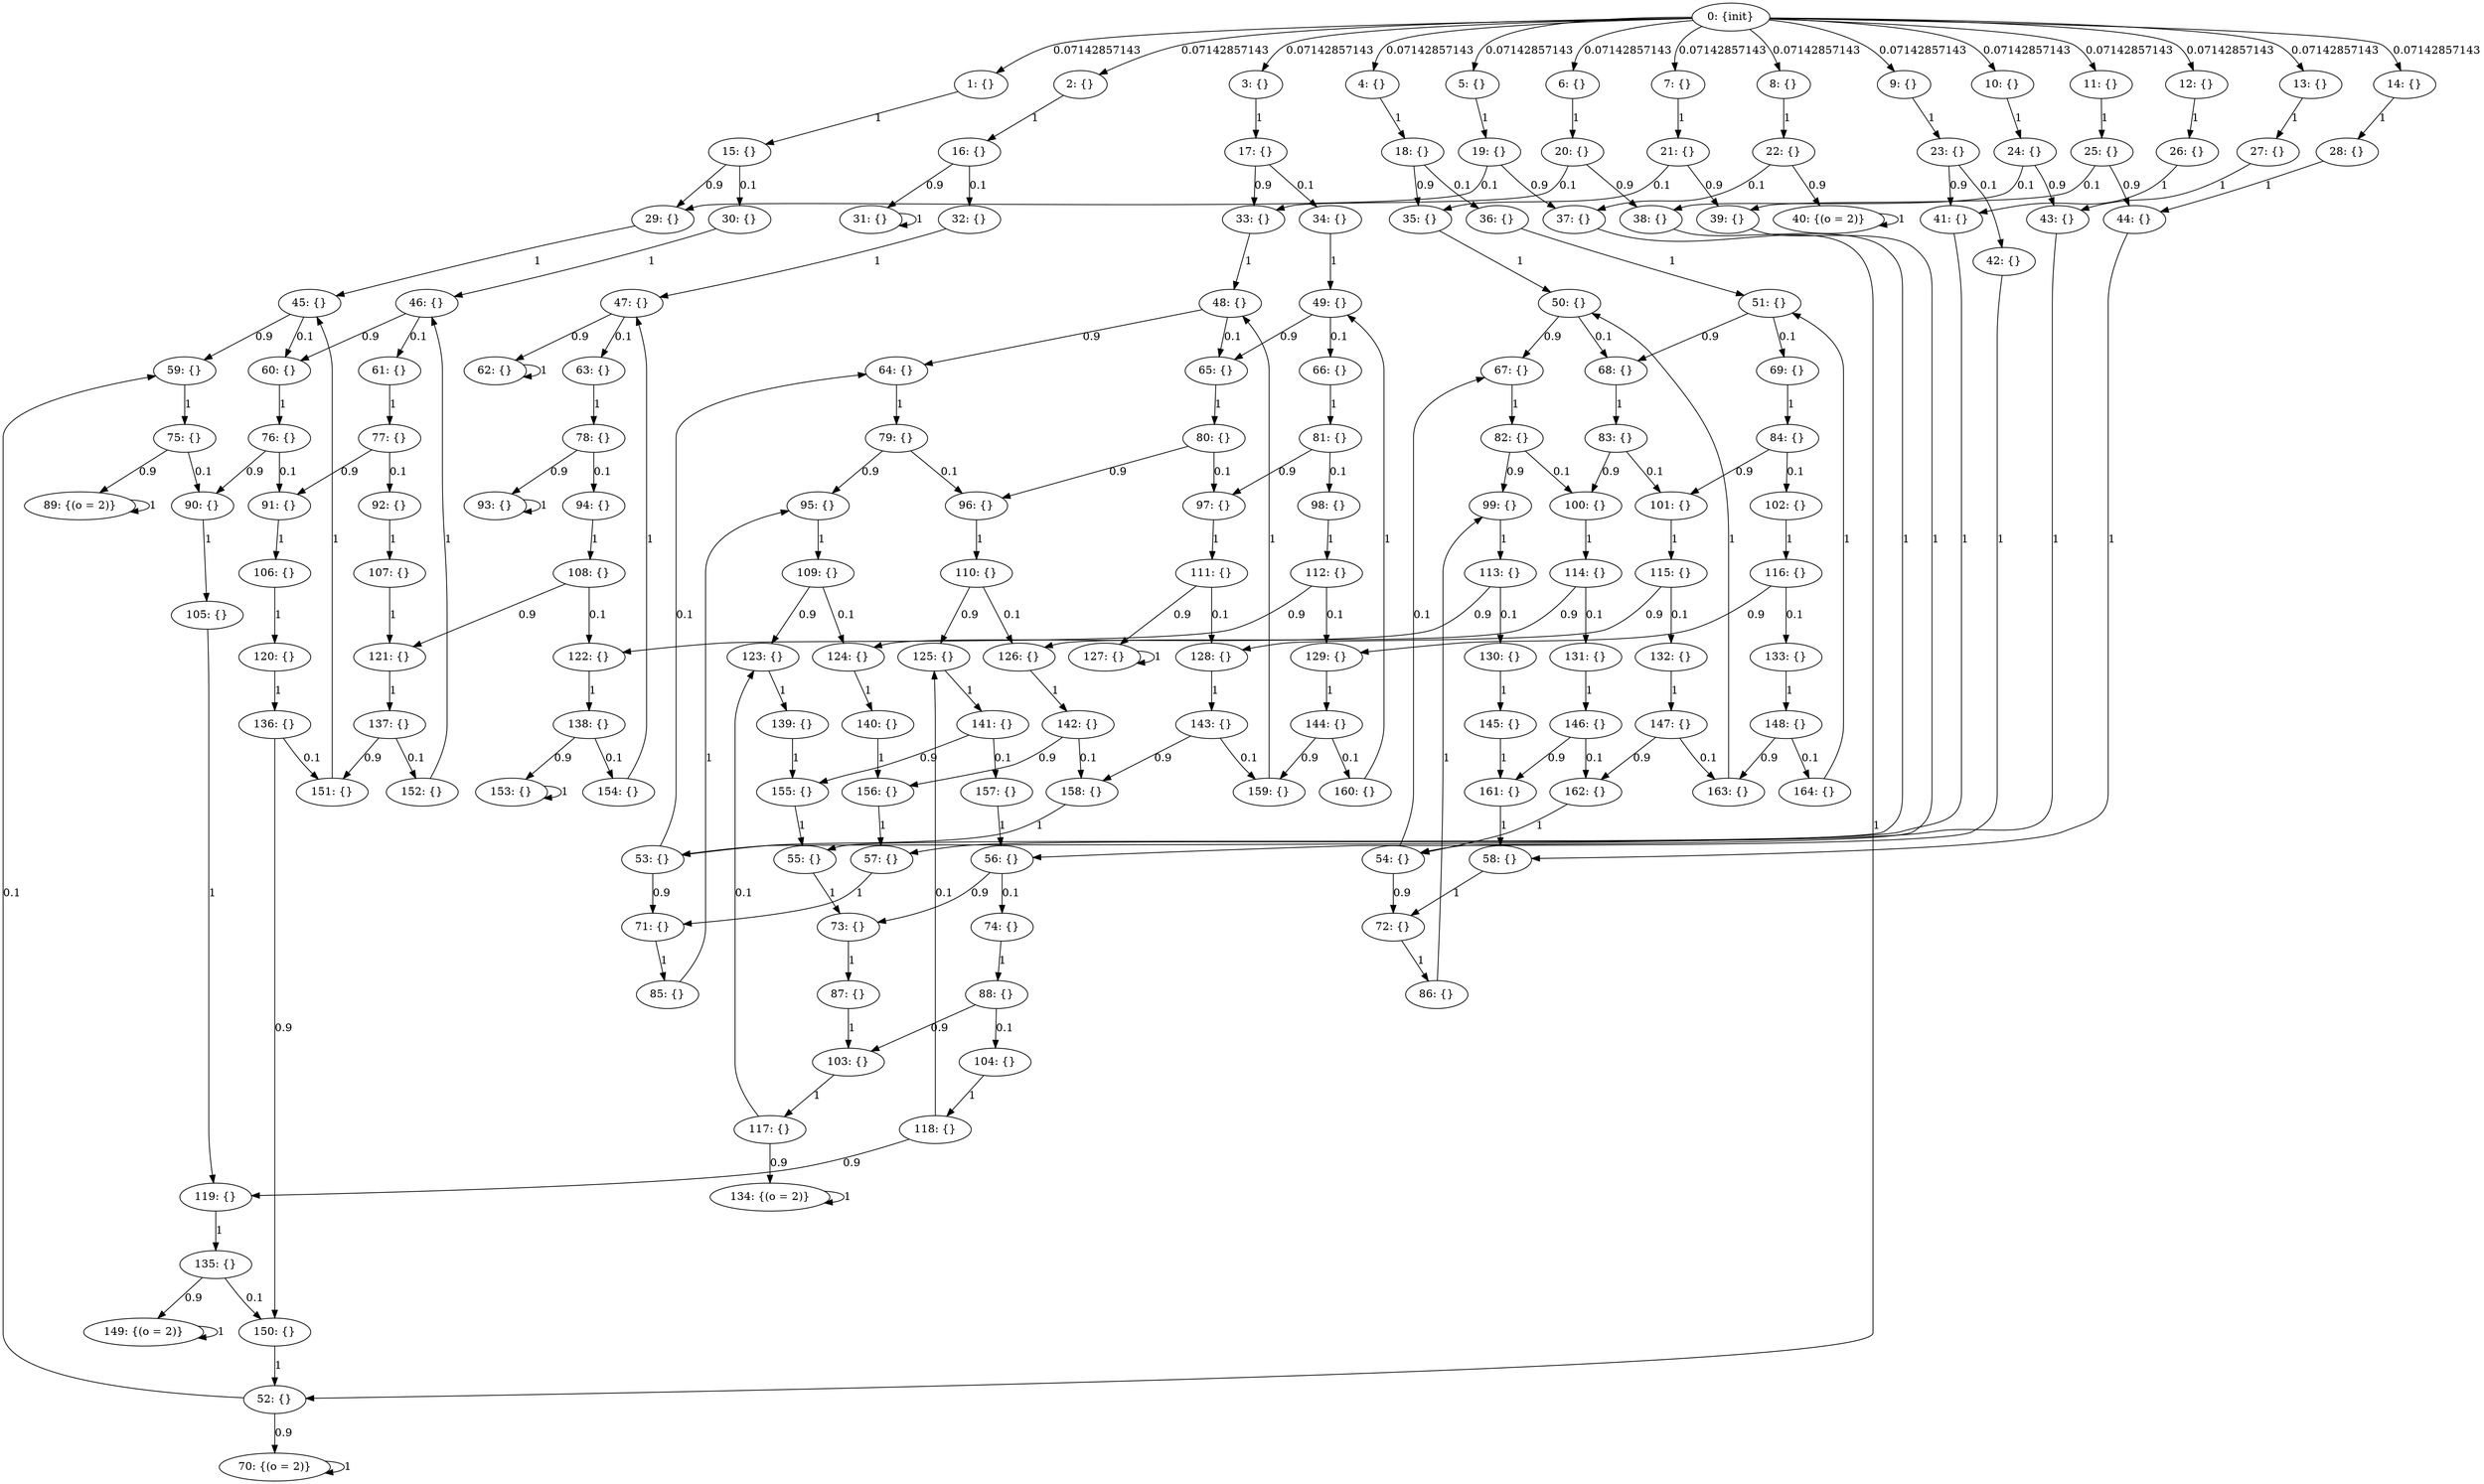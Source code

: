 digraph model {
	0 [ label = "0: {init}" ];
	1 [ label = "1: {}" ];
	2 [ label = "2: {}" ];
	3 [ label = "3: {}" ];
	4 [ label = "4: {}" ];
	5 [ label = "5: {}" ];
	6 [ label = "6: {}" ];
	7 [ label = "7: {}" ];
	8 [ label = "8: {}" ];
	9 [ label = "9: {}" ];
	10 [ label = "10: {}" ];
	11 [ label = "11: {}" ];
	12 [ label = "12: {}" ];
	13 [ label = "13: {}" ];
	14 [ label = "14: {}" ];
	15 [ label = "15: {}" ];
	16 [ label = "16: {}" ];
	17 [ label = "17: {}" ];
	18 [ label = "18: {}" ];
	19 [ label = "19: {}" ];
	20 [ label = "20: {}" ];
	21 [ label = "21: {}" ];
	22 [ label = "22: {}" ];
	23 [ label = "23: {}" ];
	24 [ label = "24: {}" ];
	25 [ label = "25: {}" ];
	26 [ label = "26: {}" ];
	27 [ label = "27: {}" ];
	28 [ label = "28: {}" ];
	29 [ label = "29: {}" ];
	30 [ label = "30: {}" ];
	31 [ label = "31: {}" ];
	32 [ label = "32: {}" ];
	33 [ label = "33: {}" ];
	34 [ label = "34: {}" ];
	35 [ label = "35: {}" ];
	36 [ label = "36: {}" ];
	37 [ label = "37: {}" ];
	38 [ label = "38: {}" ];
	39 [ label = "39: {}" ];
	40 [ label = "40: {(o = 2)}" ];
	41 [ label = "41: {}" ];
	42 [ label = "42: {}" ];
	43 [ label = "43: {}" ];
	44 [ label = "44: {}" ];
	45 [ label = "45: {}" ];
	46 [ label = "46: {}" ];
	47 [ label = "47: {}" ];
	48 [ label = "48: {}" ];
	49 [ label = "49: {}" ];
	50 [ label = "50: {}" ];
	51 [ label = "51: {}" ];
	52 [ label = "52: {}" ];
	53 [ label = "53: {}" ];
	54 [ label = "54: {}" ];
	55 [ label = "55: {}" ];
	56 [ label = "56: {}" ];
	57 [ label = "57: {}" ];
	58 [ label = "58: {}" ];
	59 [ label = "59: {}" ];
	60 [ label = "60: {}" ];
	61 [ label = "61: {}" ];
	62 [ label = "62: {}" ];
	63 [ label = "63: {}" ];
	64 [ label = "64: {}" ];
	65 [ label = "65: {}" ];
	66 [ label = "66: {}" ];
	67 [ label = "67: {}" ];
	68 [ label = "68: {}" ];
	69 [ label = "69: {}" ];
	70 [ label = "70: {(o = 2)}" ];
	71 [ label = "71: {}" ];
	72 [ label = "72: {}" ];
	73 [ label = "73: {}" ];
	74 [ label = "74: {}" ];
	75 [ label = "75: {}" ];
	76 [ label = "76: {}" ];
	77 [ label = "77: {}" ];
	78 [ label = "78: {}" ];
	79 [ label = "79: {}" ];
	80 [ label = "80: {}" ];
	81 [ label = "81: {}" ];
	82 [ label = "82: {}" ];
	83 [ label = "83: {}" ];
	84 [ label = "84: {}" ];
	85 [ label = "85: {}" ];
	86 [ label = "86: {}" ];
	87 [ label = "87: {}" ];
	88 [ label = "88: {}" ];
	89 [ label = "89: {(o = 2)}" ];
	90 [ label = "90: {}" ];
	91 [ label = "91: {}" ];
	92 [ label = "92: {}" ];
	93 [ label = "93: {}" ];
	94 [ label = "94: {}" ];
	95 [ label = "95: {}" ];
	96 [ label = "96: {}" ];
	97 [ label = "97: {}" ];
	98 [ label = "98: {}" ];
	99 [ label = "99: {}" ];
	100 [ label = "100: {}" ];
	101 [ label = "101: {}" ];
	102 [ label = "102: {}" ];
	103 [ label = "103: {}" ];
	104 [ label = "104: {}" ];
	105 [ label = "105: {}" ];
	106 [ label = "106: {}" ];
	107 [ label = "107: {}" ];
	108 [ label = "108: {}" ];
	109 [ label = "109: {}" ];
	110 [ label = "110: {}" ];
	111 [ label = "111: {}" ];
	112 [ label = "112: {}" ];
	113 [ label = "113: {}" ];
	114 [ label = "114: {}" ];
	115 [ label = "115: {}" ];
	116 [ label = "116: {}" ];
	117 [ label = "117: {}" ];
	118 [ label = "118: {}" ];
	119 [ label = "119: {}" ];
	120 [ label = "120: {}" ];
	121 [ label = "121: {}" ];
	122 [ label = "122: {}" ];
	123 [ label = "123: {}" ];
	124 [ label = "124: {}" ];
	125 [ label = "125: {}" ];
	126 [ label = "126: {}" ];
	127 [ label = "127: {}" ];
	128 [ label = "128: {}" ];
	129 [ label = "129: {}" ];
	130 [ label = "130: {}" ];
	131 [ label = "131: {}" ];
	132 [ label = "132: {}" ];
	133 [ label = "133: {}" ];
	134 [ label = "134: {(o = 2)}" ];
	135 [ label = "135: {}" ];
	136 [ label = "136: {}" ];
	137 [ label = "137: {}" ];
	138 [ label = "138: {}" ];
	139 [ label = "139: {}" ];
	140 [ label = "140: {}" ];
	141 [ label = "141: {}" ];
	142 [ label = "142: {}" ];
	143 [ label = "143: {}" ];
	144 [ label = "144: {}" ];
	145 [ label = "145: {}" ];
	146 [ label = "146: {}" ];
	147 [ label = "147: {}" ];
	148 [ label = "148: {}" ];
	149 [ label = "149: {(o = 2)}" ];
	150 [ label = "150: {}" ];
	151 [ label = "151: {}" ];
	152 [ label = "152: {}" ];
	153 [ label = "153: {}" ];
	154 [ label = "154: {}" ];
	155 [ label = "155: {}" ];
	156 [ label = "156: {}" ];
	157 [ label = "157: {}" ];
	158 [ label = "158: {}" ];
	159 [ label = "159: {}" ];
	160 [ label = "160: {}" ];
	161 [ label = "161: {}" ];
	162 [ label = "162: {}" ];
	163 [ label = "163: {}" ];
	164 [ label = "164: {}" ];
	0 -> 1 [ label= "0.07142857143" ];
	0 -> 2 [ label= "0.07142857143" ];
	0 -> 3 [ label= "0.07142857143" ];
	0 -> 4 [ label= "0.07142857143" ];
	0 -> 5 [ label= "0.07142857143" ];
	0 -> 6 [ label= "0.07142857143" ];
	0 -> 7 [ label= "0.07142857143" ];
	0 -> 8 [ label= "0.07142857143" ];
	0 -> 9 [ label= "0.07142857143" ];
	0 -> 10 [ label= "0.07142857143" ];
	0 -> 11 [ label= "0.07142857143" ];
	0 -> 12 [ label= "0.07142857143" ];
	0 -> 13 [ label= "0.07142857143" ];
	0 -> 14 [ label= "0.07142857143" ];
	1 -> 15 [ label= "1" ];
	2 -> 16 [ label= "1" ];
	3 -> 17 [ label= "1" ];
	4 -> 18 [ label= "1" ];
	5 -> 19 [ label= "1" ];
	6 -> 20 [ label= "1" ];
	7 -> 21 [ label= "1" ];
	8 -> 22 [ label= "1" ];
	9 -> 23 [ label= "1" ];
	10 -> 24 [ label= "1" ];
	11 -> 25 [ label= "1" ];
	12 -> 26 [ label= "1" ];
	13 -> 27 [ label= "1" ];
	14 -> 28 [ label= "1" ];
	15 -> 29 [ label= "0.9" ];
	15 -> 30 [ label= "0.1" ];
	16 -> 31 [ label= "0.9" ];
	16 -> 32 [ label= "0.1" ];
	17 -> 33 [ label= "0.9" ];
	17 -> 34 [ label= "0.1" ];
	18 -> 35 [ label= "0.9" ];
	18 -> 36 [ label= "0.1" ];
	19 -> 29 [ label= "0.1" ];
	19 -> 37 [ label= "0.9" ];
	20 -> 33 [ label= "0.1" ];
	20 -> 38 [ label= "0.9" ];
	21 -> 35 [ label= "0.1" ];
	21 -> 39 [ label= "0.9" ];
	22 -> 37 [ label= "0.1" ];
	22 -> 40 [ label= "0.9" ];
	23 -> 41 [ label= "0.9" ];
	23 -> 42 [ label= "0.1" ];
	24 -> 38 [ label= "0.1" ];
	24 -> 43 [ label= "0.9" ];
	25 -> 39 [ label= "0.1" ];
	25 -> 44 [ label= "0.9" ];
	26 -> 41 [ label= "1" ];
	27 -> 43 [ label= "1" ];
	28 -> 44 [ label= "1" ];
	29 -> 45 [ label= "1" ];
	30 -> 46 [ label= "1" ];
	31 -> 31 [ label= "1" ];
	32 -> 47 [ label= "1" ];
	33 -> 48 [ label= "1" ];
	34 -> 49 [ label= "1" ];
	35 -> 50 [ label= "1" ];
	36 -> 51 [ label= "1" ];
	37 -> 52 [ label= "1" ];
	38 -> 53 [ label= "1" ];
	39 -> 54 [ label= "1" ];
	40 -> 40 [ label= "1" ];
	41 -> 55 [ label= "1" ];
	42 -> 56 [ label= "1" ];
	43 -> 57 [ label= "1" ];
	44 -> 58 [ label= "1" ];
	45 -> 59 [ label= "0.9" ];
	45 -> 60 [ label= "0.1" ];
	46 -> 60 [ label= "0.9" ];
	46 -> 61 [ label= "0.1" ];
	47 -> 62 [ label= "0.9" ];
	47 -> 63 [ label= "0.1" ];
	48 -> 64 [ label= "0.9" ];
	48 -> 65 [ label= "0.1" ];
	49 -> 65 [ label= "0.9" ];
	49 -> 66 [ label= "0.1" ];
	50 -> 67 [ label= "0.9" ];
	50 -> 68 [ label= "0.1" ];
	51 -> 68 [ label= "0.9" ];
	51 -> 69 [ label= "0.1" ];
	52 -> 59 [ label= "0.1" ];
	52 -> 70 [ label= "0.9" ];
	53 -> 64 [ label= "0.1" ];
	53 -> 71 [ label= "0.9" ];
	54 -> 67 [ label= "0.1" ];
	54 -> 72 [ label= "0.9" ];
	55 -> 73 [ label= "1" ];
	56 -> 73 [ label= "0.9" ];
	56 -> 74 [ label= "0.1" ];
	57 -> 71 [ label= "1" ];
	58 -> 72 [ label= "1" ];
	59 -> 75 [ label= "1" ];
	60 -> 76 [ label= "1" ];
	61 -> 77 [ label= "1" ];
	62 -> 62 [ label= "1" ];
	63 -> 78 [ label= "1" ];
	64 -> 79 [ label= "1" ];
	65 -> 80 [ label= "1" ];
	66 -> 81 [ label= "1" ];
	67 -> 82 [ label= "1" ];
	68 -> 83 [ label= "1" ];
	69 -> 84 [ label= "1" ];
	70 -> 70 [ label= "1" ];
	71 -> 85 [ label= "1" ];
	72 -> 86 [ label= "1" ];
	73 -> 87 [ label= "1" ];
	74 -> 88 [ label= "1" ];
	75 -> 89 [ label= "0.9" ];
	75 -> 90 [ label= "0.1" ];
	76 -> 90 [ label= "0.9" ];
	76 -> 91 [ label= "0.1" ];
	77 -> 91 [ label= "0.9" ];
	77 -> 92 [ label= "0.1" ];
	78 -> 93 [ label= "0.9" ];
	78 -> 94 [ label= "0.1" ];
	79 -> 95 [ label= "0.9" ];
	79 -> 96 [ label= "0.1" ];
	80 -> 96 [ label= "0.9" ];
	80 -> 97 [ label= "0.1" ];
	81 -> 97 [ label= "0.9" ];
	81 -> 98 [ label= "0.1" ];
	82 -> 99 [ label= "0.9" ];
	82 -> 100 [ label= "0.1" ];
	83 -> 100 [ label= "0.9" ];
	83 -> 101 [ label= "0.1" ];
	84 -> 101 [ label= "0.9" ];
	84 -> 102 [ label= "0.1" ];
	85 -> 95 [ label= "1" ];
	86 -> 99 [ label= "1" ];
	87 -> 103 [ label= "1" ];
	88 -> 103 [ label= "0.9" ];
	88 -> 104 [ label= "0.1" ];
	89 -> 89 [ label= "1" ];
	90 -> 105 [ label= "1" ];
	91 -> 106 [ label= "1" ];
	92 -> 107 [ label= "1" ];
	93 -> 93 [ label= "1" ];
	94 -> 108 [ label= "1" ];
	95 -> 109 [ label= "1" ];
	96 -> 110 [ label= "1" ];
	97 -> 111 [ label= "1" ];
	98 -> 112 [ label= "1" ];
	99 -> 113 [ label= "1" ];
	100 -> 114 [ label= "1" ];
	101 -> 115 [ label= "1" ];
	102 -> 116 [ label= "1" ];
	103 -> 117 [ label= "1" ];
	104 -> 118 [ label= "1" ];
	105 -> 119 [ label= "1" ];
	106 -> 120 [ label= "1" ];
	107 -> 121 [ label= "1" ];
	108 -> 121 [ label= "0.9" ];
	108 -> 122 [ label= "0.1" ];
	109 -> 123 [ label= "0.9" ];
	109 -> 124 [ label= "0.1" ];
	110 -> 125 [ label= "0.9" ];
	110 -> 126 [ label= "0.1" ];
	111 -> 127 [ label= "0.9" ];
	111 -> 128 [ label= "0.1" ];
	112 -> 122 [ label= "0.9" ];
	112 -> 129 [ label= "0.1" ];
	113 -> 124 [ label= "0.9" ];
	113 -> 130 [ label= "0.1" ];
	114 -> 126 [ label= "0.9" ];
	114 -> 131 [ label= "0.1" ];
	115 -> 128 [ label= "0.9" ];
	115 -> 132 [ label= "0.1" ];
	116 -> 129 [ label= "0.9" ];
	116 -> 133 [ label= "0.1" ];
	117 -> 123 [ label= "0.1" ];
	117 -> 134 [ label= "0.9" ];
	118 -> 119 [ label= "0.9" ];
	118 -> 125 [ label= "0.1" ];
	119 -> 135 [ label= "1" ];
	120 -> 136 [ label= "1" ];
	121 -> 137 [ label= "1" ];
	122 -> 138 [ label= "1" ];
	123 -> 139 [ label= "1" ];
	124 -> 140 [ label= "1" ];
	125 -> 141 [ label= "1" ];
	126 -> 142 [ label= "1" ];
	127 -> 127 [ label= "1" ];
	128 -> 143 [ label= "1" ];
	129 -> 144 [ label= "1" ];
	130 -> 145 [ label= "1" ];
	131 -> 146 [ label= "1" ];
	132 -> 147 [ label= "1" ];
	133 -> 148 [ label= "1" ];
	134 -> 134 [ label= "1" ];
	135 -> 149 [ label= "0.9" ];
	135 -> 150 [ label= "0.1" ];
	136 -> 150 [ label= "0.9" ];
	136 -> 151 [ label= "0.1" ];
	137 -> 151 [ label= "0.9" ];
	137 -> 152 [ label= "0.1" ];
	138 -> 153 [ label= "0.9" ];
	138 -> 154 [ label= "0.1" ];
	139 -> 155 [ label= "1" ];
	140 -> 156 [ label= "1" ];
	141 -> 155 [ label= "0.9" ];
	141 -> 157 [ label= "0.1" ];
	142 -> 156 [ label= "0.9" ];
	142 -> 158 [ label= "0.1" ];
	143 -> 158 [ label= "0.9" ];
	143 -> 159 [ label= "0.1" ];
	144 -> 159 [ label= "0.9" ];
	144 -> 160 [ label= "0.1" ];
	145 -> 161 [ label= "1" ];
	146 -> 161 [ label= "0.9" ];
	146 -> 162 [ label= "0.1" ];
	147 -> 162 [ label= "0.9" ];
	147 -> 163 [ label= "0.1" ];
	148 -> 163 [ label= "0.9" ];
	148 -> 164 [ label= "0.1" ];
	149 -> 149 [ label= "1" ];
	150 -> 52 [ label= "1" ];
	151 -> 45 [ label= "1" ];
	152 -> 46 [ label= "1" ];
	153 -> 153 [ label= "1" ];
	154 -> 47 [ label= "1" ];
	155 -> 55 [ label= "1" ];
	156 -> 57 [ label= "1" ];
	157 -> 56 [ label= "1" ];
	158 -> 53 [ label= "1" ];
	159 -> 48 [ label= "1" ];
	160 -> 49 [ label= "1" ];
	161 -> 58 [ label= "1" ];
	162 -> 54 [ label= "1" ];
	163 -> 50 [ label= "1" ];
	164 -> 51 [ label= "1" ];
}
